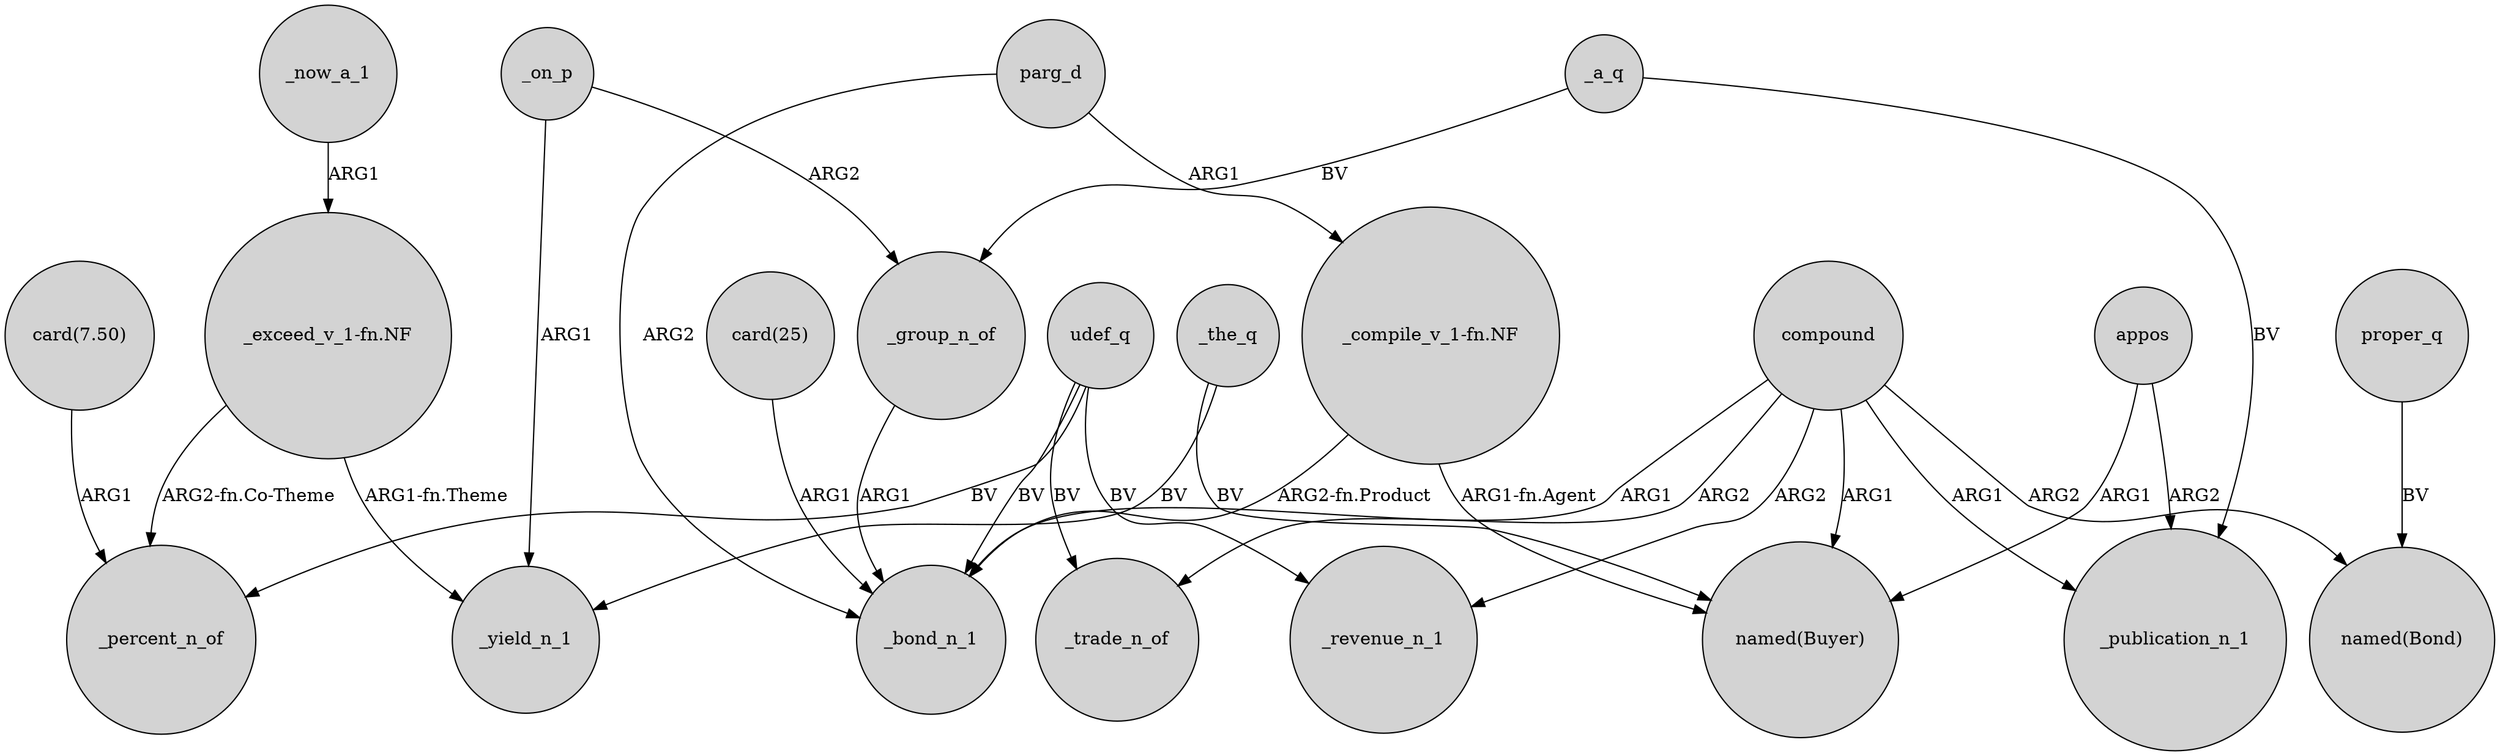 digraph {
	node [shape=circle style=filled]
	_the_q -> _yield_n_1 [label=BV]
	"card(25)" -> _bond_n_1 [label=ARG1]
	udef_q -> _trade_n_of [label=BV]
	proper_q -> "named(Bond)" [label=BV]
	"_exceed_v_1-fn.NF" -> _percent_n_of [label="ARG2-fn.Co-Theme"]
	compound -> _publication_n_1 [label=ARG1]
	compound -> "named(Bond)" [label=ARG2]
	parg_d -> _bond_n_1 [label=ARG2]
	compound -> "named(Buyer)" [label=ARG1]
	compound -> _bond_n_1 [label=ARG1]
	appos -> "named(Buyer)" [label=ARG1]
	"card(7.50)" -> _percent_n_of [label=ARG1]
	appos -> _publication_n_1 [label=ARG2]
	parg_d -> "_compile_v_1-fn.NF" [label=ARG1]
	"_compile_v_1-fn.NF" -> _bond_n_1 [label="ARG2-fn.Product"]
	compound -> _revenue_n_1 [label=ARG2]
	_now_a_1 -> "_exceed_v_1-fn.NF" [label=ARG1]
	udef_q -> _revenue_n_1 [label=BV]
	udef_q -> _bond_n_1 [label=BV]
	compound -> _trade_n_of [label=ARG2]
	_the_q -> "named(Buyer)" [label=BV]
	_on_p -> _group_n_of [label=ARG2]
	_a_q -> _publication_n_1 [label=BV]
	"_exceed_v_1-fn.NF" -> _yield_n_1 [label="ARG1-fn.Theme"]
	_group_n_of -> _bond_n_1 [label=ARG1]
	_a_q -> _group_n_of [label=BV]
	udef_q -> _percent_n_of [label=BV]
	_on_p -> _yield_n_1 [label=ARG1]
	"_compile_v_1-fn.NF" -> "named(Buyer)" [label="ARG1-fn.Agent"]
}
